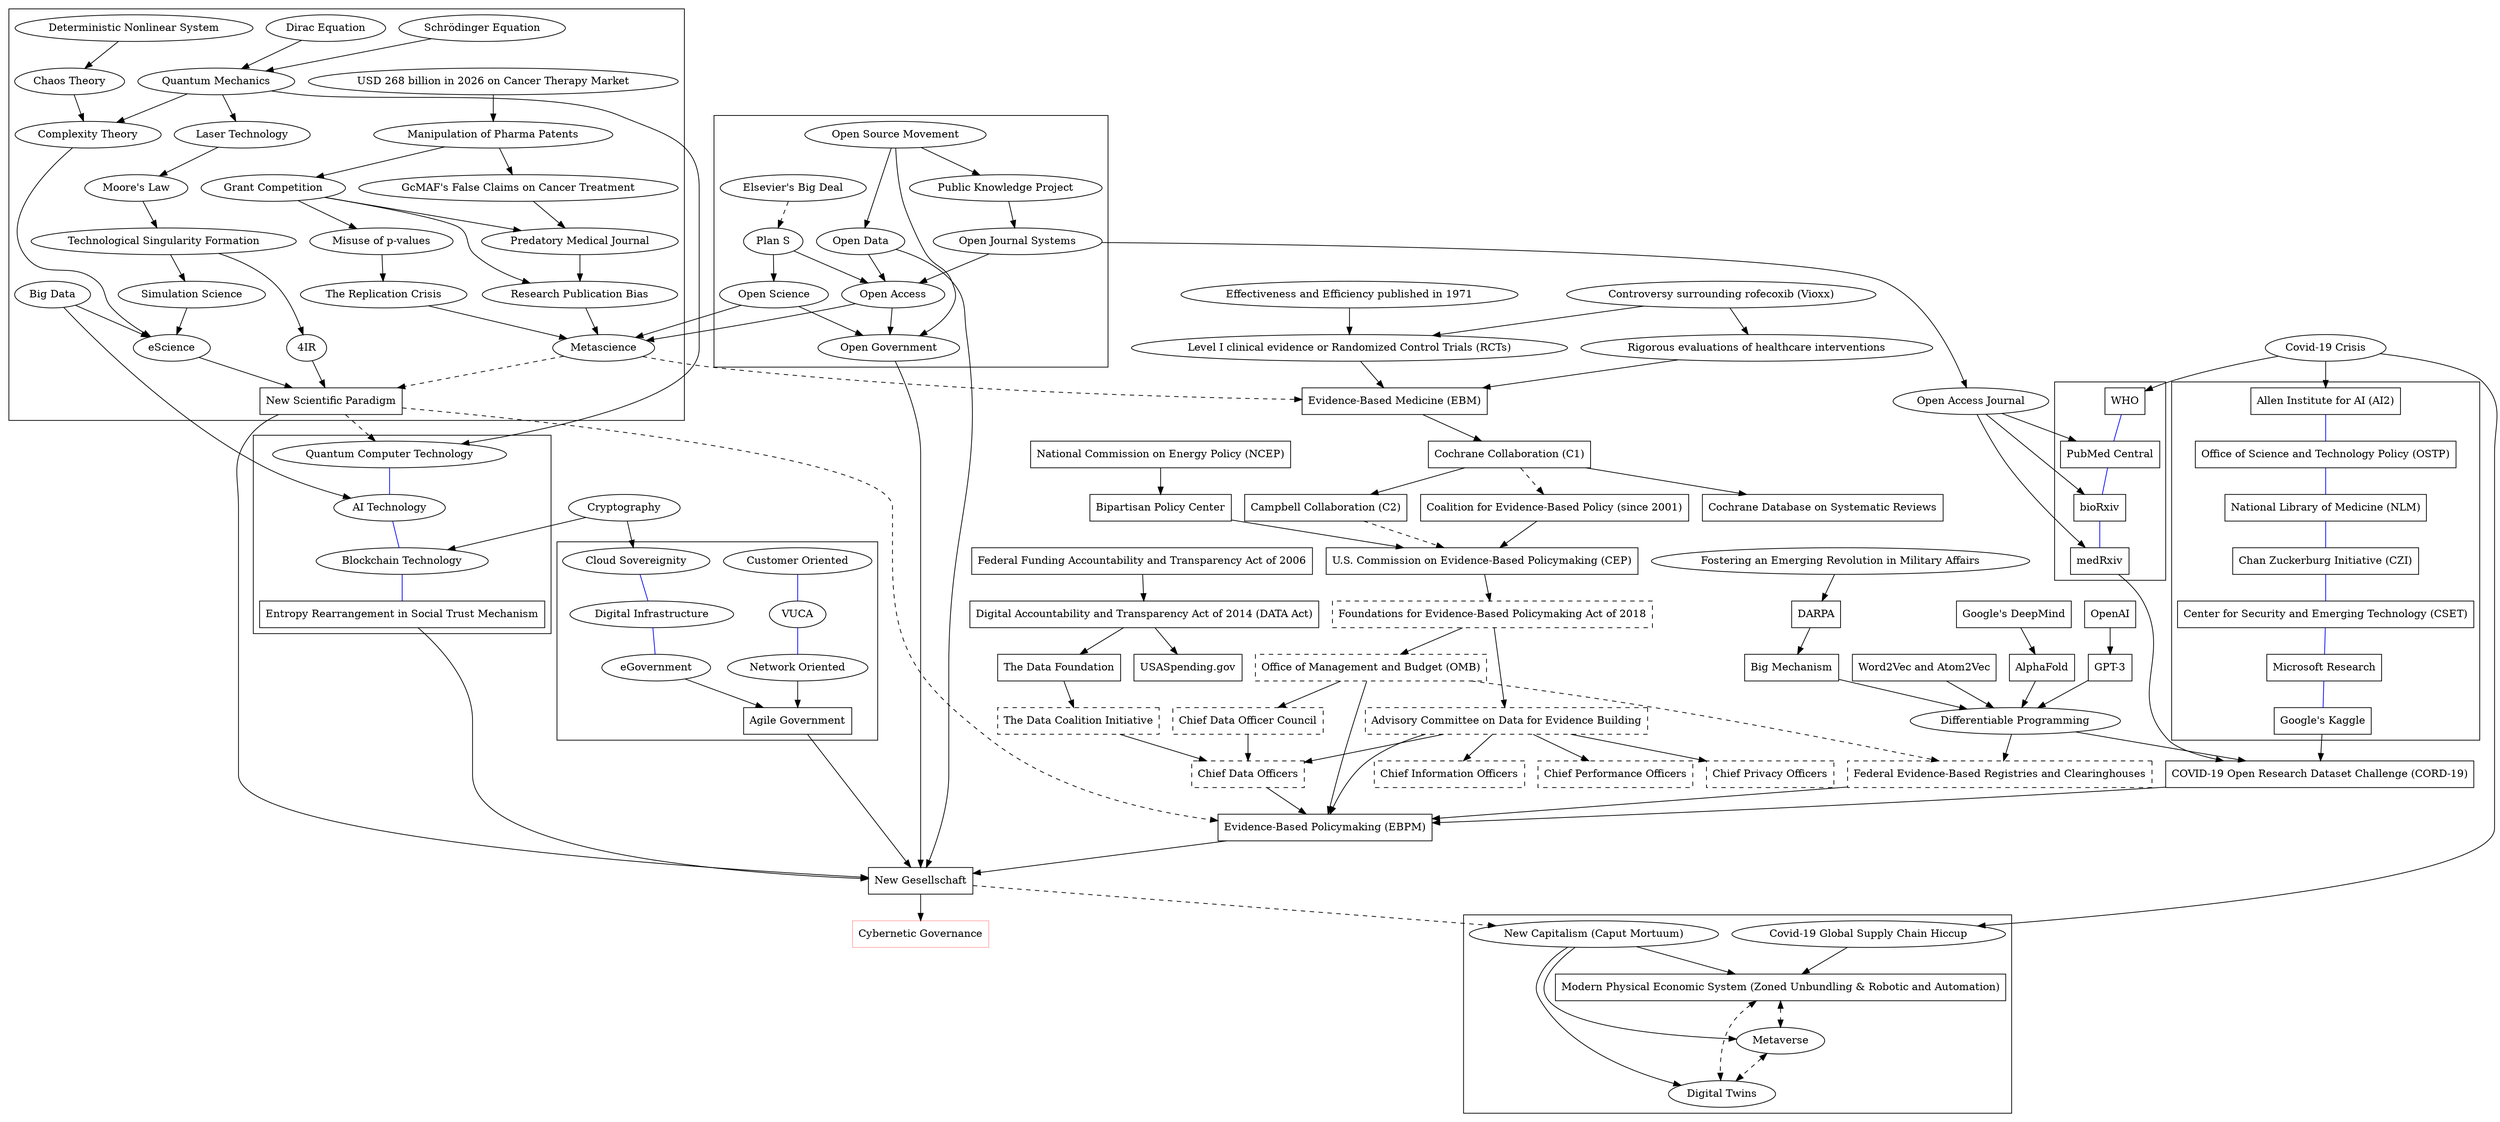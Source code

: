 digraph MyGraph {
  "Cochrane Collaboration (C1)" [shape=box]
  "Campbell Collaboration (C2)" [shape=box]
  "Cochrane Database on Systematic Reviews" [shape=box] 
  "Coalition for Evidence-Based Policy (since 2001)" [shape=box]
  "Evidence-Based Medicine (EBM)" [shape=box]
  "Evidence-Based Policymaking (EBPM)" [shape=box]

  "National Commission on Energy Policy (NCEP)" [shape=box]
  "Bipartisan Policy Center" [shape=box]
  "U.S. Commission on Evidence-Based Policymaking (CEP)" [shape=box]
  

  "Foundations for Evidence-Based Policymaking Act of 2018" [shape=box, style=dashed]

  "DARPA" [shape=box]
  "Big Mechanism" [shape=box]
  "Word2Vec and Atom2Vec" [shape=box]
  "Google's DeepMind" [shape=box]
  "AlphaFold" [shape=box]
  "OpenAI" [shape=box]
  "GPT-3" [shape=box]
  "Office of Management and Budget (OMB)" [shape=box, style=dashed]

  "Advisory Committee on Data for Evidence Building" [shape=box, style=dashed]
  "Chief Privacy Officers" [shape=box, style=dashed]
  "Chief Information Officers" [shape=box, style=dashed]
  "Chief Performance Officers" [shape=box, style=dashed]
  "Chief Data Officers" [shape=box, style=dashed]


  "Federal Funding Accountability and Transparency Act of 2006" [shape=box]
  "Digital Accountability and Transparency Act of 2014 (DATA Act)" [shape=box]
  "USASpending.gov" [shape=box]
  "The Data Foundation" [shape=box]
  "The Data Coalition Initiative" [shape=box, style=dashed]
  "Chief Data Officer Council" [shape=box, style=dashed]
  "Federal Evidence-Based Registries and Clearinghouses" [shape=box, style=dashed]

  subgraph cluster_newscience {
     "Research Publication Bias"
     "Misuse of p-values"
     "The Replication Crisis"
     "Grant Competition"
     "Manipulation of Pharma Patents"
     "GcMAF's False Claims on Cancer Treatment"
     "USD 268 billion in 2026 on Cancer Therapy Market"
     "Predatory Medical Journal"
     "Metascience"
     "eScience"
     "4IR"
     "Technological Singularity Formation"
     "Dirac Equation"
     "Schrödinger Equation"
     "Quantum Mechanics"
     "Laser Technology"
     "Moore's Law"
     "Deterministic Nonlinear System"
     "Chaos Theory"
     "Complexity Theory"
     "Simulation Science"
     "Big Data"
     "New Scientific Paradigm" [shape=box]
  }

  subgraph cluster_research {
 
      "Allen Institute for AI (AI2)" [shape=box]
      "Office of Science and Technology Policy (OSTP)" [shape=box]
      "National Library of Medicine (NLM)" [shape=box]
      "Chan Zuckerburg Initiative (CZI)" [shape=box]
      "Center for Security and Emerging Technology (CSET)" [shape=box]
      "Microsoft Research" [shape=box]
      "Google's Kaggle" [shape=box]
  }

  subgraph cluster_paper {
      "WHO" [shape=box]
      "PubMed Central" [shape=box]
      "bioRxiv" [shape=box]
      "medRxiv" [shape=box]
  }

  subgraph cluster_agile {
      "Customer Oriented"
      "VUCA" 
      "Network Oriented" 
      "Cloud Sovereignity"
      "Digital Infrastructure"
      "eGovernment"
      "Agile Government" [shape=box]
  }

  subgraph cluster_openmovement {
      "Open Source Movement"
      "Open Data"
      "Open Government"
      "Open Access"
      "Elsevier's Big Deal"
      "Plan S"
      "Open Science"
      "Open Journal Systems"
      "Public Knowledge Project"
  }

  "COVID-19 Open Research Dataset Challenge (CORD-19)" [shape=box]

  "Cybernetic Governance" [shape=box, color="#ff000055"]

  "New Gesellschaft" [shape=box]

  subgraph cluster_economy {
     "New Capitalism (Caput Mortuum)"
     "Covid-19 Global Supply Chain Hiccup"
     "Modern Physical Economic System (Zoned Unbundling & Robotic and Automation)" [shape=box]
     "Metaverse"
     "Digital Twins"
  }

  subgraph cluster_entropy {
      "Quantum Computer Technology"
      "AI Technology"
      "Blockchain Technology"
      "Entropy Rearrangement in Social Trust Mechanism" [shape=box]
  }

  "USD 268 billion in 2026 on Cancer Therapy Market" -> "Manipulation of Pharma Patents"
  "Manipulation of Pharma Patents" -> "Grant Competition"
  "Manipulation of Pharma Patents" -> "GcMAF's False Claims on Cancer Treatment"
  "Grant Competition" -> "Research Publication Bias"
  "Grant Competition" -> "Predatory Medical Journal"
  "Grant Competition" -> "Misuse of p-values"
  "GcMAF's False Claims on Cancer Treatment" -> "Predatory Medical Journal"
  "Predatory Medical Journal" -> "Research Publication Bias"
  "Research Publication Bias" -> "Metascience"
  "Effectiveness and Efficiency published in 1971" -> "Level I clinical evidence or Randomized Control Trials (RCTs)"
  "Controversy surrounding rofecoxib (Vioxx)" -> "Level I clinical evidence or Randomized Control Trials (RCTs)"
  "Level I clinical evidence or Randomized Control Trials (RCTs)" -> "Evidence-Based Medicine (EBM)"
  "Controversy surrounding rofecoxib (Vioxx)" -> "Rigorous evaluations of healthcare interventions" 
  "Rigorous evaluations of healthcare interventions" -> "Evidence-Based Medicine (EBM)"
  "Evidence-Based Medicine (EBM)" -> "Cochrane Collaboration (C1)" 

  "Cochrane Collaboration (C1)" -> "Campbell Collaboration (C2)"
  "Cochrane Collaboration (C1)" -> "Coalition for Evidence-Based Policy (since 2001)" [style=dashed]
  "Cochrane Collaboration (C1)" -> "Cochrane Database on Systematic Reviews"
  "Campbell Collaboration (C2)" -> "U.S. Commission on Evidence-Based Policymaking (CEP)" [style=dashed]
  "Coalition for Evidence-Based Policy (since 2001)" -> "U.S. Commission on Evidence-Based Policymaking (CEP)"

  "Fostering an Emerging Revolution in Military Affairs" -> "DARPA"
  "DARPA" -> "Big Mechanism"
  "Big Mechanism" -> "Differentiable Programming"
  "Word2Vec and Atom2Vec" -> "Differentiable Programming"
  "Google's DeepMind" -> "AlphaFold"
  "AlphaFold" -> "Differentiable Programming"
  "OpenAI" -> "GPT-3"
  "GPT-3" -> "Differentiable Programming"
  "Differentiable Programming" -> "Federal Evidence-Based Registries and Clearinghouses"
  "Differentiable Programming" -> "COVID-19 Open Research Dataset Challenge (CORD-19)"

  "National Commission on Energy Policy (NCEP)" -> "Bipartisan Policy Center"
  "Bipartisan Policy Center" -> "U.S. Commission on Evidence-Based Policymaking (CEP)"
 
  "U.S. Commission on Evidence-Based Policymaking (CEP)" -> "Foundations for Evidence-Based Policymaking Act of 2018"
  "Foundations for Evidence-Based Policymaking Act of 2018" -> "Office of Management and Budget (OMB)"
  "Office of Management and Budget (OMB)" -> "Evidence-Based Policymaking (EBPM)"

  "Foundations for Evidence-Based Policymaking Act of 2018" -> "Advisory Committee on Data for Evidence Building" 
  "Advisory Committee on Data for Evidence Building" -> "Chief Privacy Officers" 
  "Advisory Committee on Data for Evidence Building" -> "Chief Performance Officers" 
  "Advisory Committee on Data for Evidence Building" -> "Chief Information Officers" 
  "Advisory Committee on Data for Evidence Building" -> "Chief Data Officers" 
  "Advisory Committee on Data for Evidence Building" -> "Evidence-Based Policymaking (EBPM)"

  "Federal Funding Accountability and Transparency Act of 2006" -> "Digital Accountability and Transparency Act of 2014 (DATA Act)"
  "Digital Accountability and Transparency Act of 2014 (DATA Act)" -> "The Data Foundation"
  "Digital Accountability and Transparency Act of 2014 (DATA Act)" -> "USASpending.gov"
  "The Data Foundation" -> "The Data Coalition Initiative"
  "The Data Coalition Initiative" -> "Chief Data Officers" 
  "Chief Data Officers" -> "Evidence-Based Policymaking (EBPM)"

  "Office of Management and Budget (OMB)" -> "Chief Data Officer Council"
  "Chief Data Officer Council" -> "Chief Data Officers"

  "Office of Management and Budget (OMB)" -> "Federal Evidence-Based Registries and Clearinghouses" [style=dashed]
  "Federal Evidence-Based Registries and Clearinghouses" -> "Evidence-Based Policymaking (EBPM)"

  "Covid-19 Crisis" -> "Allen Institute for AI (AI2)"
  "Covid-19 Crisis" -> "WHO"

  "Allen Institute for AI (AI2)" -> "Office of Science and Technology Policy (OSTP)" [dir=none,color="blue"]
  "Office of Science and Technology Policy (OSTP)" -> "National Library of Medicine (NLM)" [dir=none,color="blue"]
  "National Library of Medicine (NLM)" -> "Chan Zuckerburg Initiative (CZI)" [dir=none,color="blue"]
  "Chan Zuckerburg Initiative (CZI)" -> "Center for Security and Emerging Technology (CSET)" [dir=none,color="blue"]
  "Center for Security and Emerging Technology (CSET)" -> "Microsoft Research" [dir=none,color="blue"]
  "Microsoft Research" -> "Google's Kaggle" [dir=none,color="blue"]
  "Google's Kaggle" -> "COVID-19 Open Research Dataset Challenge (CORD-19)" 

  "WHO" -> "PubMed Central" [dir=none,color="blue"]
  "PubMed Central" -> "bioRxiv" [dir=none,color="blue"]
  "bioRxiv" -> "medRxiv" [dir=none,color="blue"]
  "medRxiv" -> "COVID-19 Open Research Dataset Challenge (CORD-19)" 


  "COVID-19 Open Research Dataset Challenge (CORD-19)" -> "Evidence-Based Policymaking (EBPM)"

  "Evidence-Based Policymaking (EBPM)" -> "New Gesellschaft"

  "Misuse of p-values" -> "The Replication Crisis"
  "The Replication Crisis" -> "Metascience"
  "Metascience" -> "New Scientific Paradigm" [style=dashed]
  "Metascience" -> "Evidence-Based Medicine (EBM)" [style=dashed]
  "Dirac Equation" -> "Quantum Mechanics"
  "Schrödinger Equation" -> "Quantum Mechanics"
  "Quantum Mechanics" -> "Complexity Theory"
  "Quantum Mechanics" -> "Laser Technology"
  "Laser Technology" -> "Moore's Law"
  "Moore's Law" -> "Technological Singularity Formation"
  "Deterministic Nonlinear System" -> "Chaos Theory"
  "Chaos Theory" -> "Complexity Theory"
  "Complexity Theory" -> "eScience" 
  "Simulation Science" -> "eScience" 
  "Big Data" -> "eScience" 
  "Technological Singularity Formation" -> "4IR"
  "Technological Singularity Formation" -> "Simulation Science"
  "4IR" -> "New Scientific Paradigm"
  "eScience" -> "New Scientific Paradigm" 
  "New Scientific Paradigm" -> "New Gesellschaft"

  "Customer Oriented" -> "VUCA" [dir=none,color="blue"]
  "VUCA" -> "Network Oriented" [dir=none,color="blue"]
  "Network Oriented" -> "Agile Government" 
  "Cloud Sovereignity" -> "Digital Infrastructure" [dir=none,color="blue"]
  "Digital Infrastructure" -> "eGovernment" [dir=none,color="blue"]
  "eGovernment" -> "Agile Government"
  "Agile Government" -> "New Gesellschaft"

  "Cryptography" -> "Blockchain Technology"
  "Cryptography" -> "Cloud Sovereignity"
 

  "New Scientific Paradigm" -> "Quantum Computer Technology" [style=dashed]
  "New Scientific Paradigm" -> "Evidence-Based Policymaking (EBPM)" [style=dashed]


  "Quantum Computer Technology" -> "AI Technology" [dir=none,color="blue"]
  "AI Technology" -> "Blockchain Technology" [dir=none,color="blue"]
  "Blockchain Technology" -> "Entropy Rearrangement in Social Trust Mechanism" [dir=none,color="blue"]
  "Entropy Rearrangement in Social Trust Mechanism" -> "New Gesellschaft"

  "Big Data" -> "AI Technology" 
  "Quantum Mechanics" -> "Quantum Computer Technology"

  "Open Source Movement" -> "Open Data"
  "Elsevier's Big Deal" -> "Plan S" [style=dashed]
  "Plan S" -> "Open Access"
  "Plan S" -> "Open Science"
  "Open Science" -> "Open Government"
  "Open Data" -> "Open Access"
  "Open Access" -> "Open Government"
  "Open Source Movement" -> "Open Government" 
  "Open Source Movement" -> "Public Knowledge Project"
  "Public Knowledge Project" -> "Open Journal Systems"
  "Open Journal Systems" -> "Open Access"

  "Open Journal Systems" -> "Open Access Journal"

  "Open Access Journal" -> "PubMed Central"
  "Open Access Journal" -> "bioRxiv"
  "Open Access Journal" -> "medRxiv"


  "Open Science" -> "Metascience"
  "Open Access" -> "Metascience"


  "Open Government" -> "New Gesellschaft"
  "Open Data" -> "New Gesellschaft"


  "New Gesellschaft" -> "Cybernetic Governance" 
  "New Gesellschaft" -> "New Capitalism (Caput Mortuum)" [style=dashed]


  "Covid-19 Crisis" -> "Covid-19 Global Supply Chain Hiccup"
  "Covid-19 Global Supply Chain Hiccup" -> "Modern Physical Economic System (Zoned Unbundling & Robotic and Automation)"
  "New Capitalism (Caput Mortuum)" -> "Modern Physical Economic System (Zoned Unbundling & Robotic and Automation)" 
  "New Capitalism (Caput Mortuum)" -> "Metaverse" [constraint=false]
  "New Capitalism (Caput Mortuum)" -> "Digital Twins" 

  "Modern Physical Economic System (Zoned Unbundling & Robotic and Automation)" -> "Metaverse" [dir=both, style=dashed]
  "Modern Physical Economic System (Zoned Unbundling & Robotic and Automation)" -> "Digital Twins" [dir=both, style=dashed]
  "Metaverse" -> "Digital Twins" [dir=both, style=dashed]
  

}